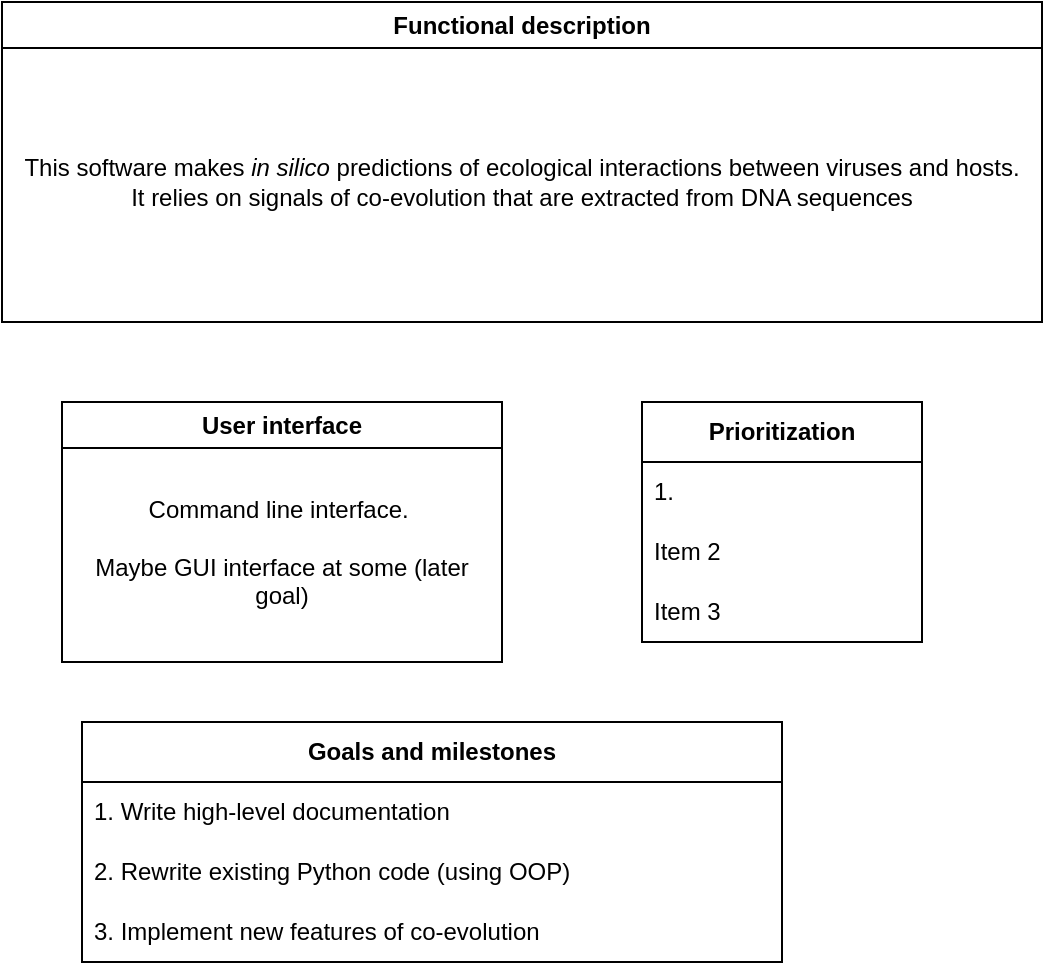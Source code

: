 <mxfile version="20.7.4" type="device"><diagram id="X6-MUVRFtW06gfDOpB6T" name="Page-1"><mxGraphModel dx="872" dy="602" grid="1" gridSize="10" guides="1" tooltips="1" connect="1" arrows="1" fold="1" page="1" pageScale="1" pageWidth="600" pageHeight="900" math="0" shadow="0"><root><mxCell id="0"/><mxCell id="1" parent="0"/><mxCell id="qYnsSrqgmrfwsuLpY-uK-2" value="&lt;b&gt;Prioritization&lt;/b&gt;" style="swimlane;fontStyle=0;childLayout=stackLayout;horizontal=1;startSize=30;horizontalStack=0;resizeParent=1;resizeParentMax=0;resizeLast=0;collapsible=1;marginBottom=0;whiteSpace=wrap;html=1;" parent="1" vertex="1"><mxGeometry x="360" y="240" width="140" height="120" as="geometry"><mxRectangle x="190" y="210" width="60" height="30" as="alternateBounds"/></mxGeometry></mxCell><mxCell id="qYnsSrqgmrfwsuLpY-uK-3" value="1.&amp;nbsp;" style="text;strokeColor=none;fillColor=none;align=left;verticalAlign=middle;spacingLeft=4;spacingRight=4;overflow=hidden;points=[[0,0.5],[1,0.5]];portConstraint=eastwest;rotatable=0;whiteSpace=wrap;html=1;" parent="qYnsSrqgmrfwsuLpY-uK-2" vertex="1"><mxGeometry y="30" width="140" height="30" as="geometry"/></mxCell><mxCell id="qYnsSrqgmrfwsuLpY-uK-4" value="Item 2" style="text;strokeColor=none;fillColor=none;align=left;verticalAlign=middle;spacingLeft=4;spacingRight=4;overflow=hidden;points=[[0,0.5],[1,0.5]];portConstraint=eastwest;rotatable=0;whiteSpace=wrap;html=1;" parent="qYnsSrqgmrfwsuLpY-uK-2" vertex="1"><mxGeometry y="60" width="140" height="30" as="geometry"/></mxCell><mxCell id="qYnsSrqgmrfwsuLpY-uK-5" value="Item 3" style="text;strokeColor=none;fillColor=none;align=left;verticalAlign=middle;spacingLeft=4;spacingRight=4;overflow=hidden;points=[[0,0.5],[1,0.5]];portConstraint=eastwest;rotatable=0;whiteSpace=wrap;html=1;" parent="qYnsSrqgmrfwsuLpY-uK-2" vertex="1"><mxGeometry y="90" width="140" height="30" as="geometry"/></mxCell><mxCell id="DrhlKppPBU49Y5GtnEVb-1" value="Functional description" style="swimlane;whiteSpace=wrap;html=1;" parent="1" vertex="1"><mxGeometry x="40" y="40" width="520" height="160" as="geometry"/></mxCell><mxCell id="4lpUZUwhmskm5kOE0m10-2" value="This software makes &lt;i&gt;in silico &lt;/i&gt;predictions of ecological interactions between viruses and hosts. It relies on signals of co-evolution that are extracted from DNA sequences" style="text;html=1;strokeColor=none;fillColor=none;align=center;verticalAlign=middle;whiteSpace=wrap;rounded=0;" vertex="1" parent="DrhlKppPBU49Y5GtnEVb-1"><mxGeometry x="10" y="40" width="500" height="100" as="geometry"/></mxCell><mxCell id="DrhlKppPBU49Y5GtnEVb-2" value="User interface" style="swimlane;whiteSpace=wrap;html=1;" parent="1" vertex="1"><mxGeometry x="70" y="240" width="220" height="130" as="geometry"/></mxCell><mxCell id="4lpUZUwhmskm5kOE0m10-1" value="Command line interface.&amp;nbsp;&lt;br&gt;&lt;br&gt;Maybe GUI interface at some (later goal)" style="text;html=1;strokeColor=none;fillColor=none;align=center;verticalAlign=middle;whiteSpace=wrap;rounded=0;" vertex="1" parent="DrhlKppPBU49Y5GtnEVb-2"><mxGeometry x="10" y="30" width="200" height="90" as="geometry"/></mxCell><mxCell id="DrhlKppPBU49Y5GtnEVb-3" value="&lt;b&gt;Goals and milestones&lt;/b&gt;" style="swimlane;fontStyle=0;childLayout=stackLayout;horizontal=1;startSize=30;horizontalStack=0;resizeParent=1;resizeParentMax=0;resizeLast=0;collapsible=1;marginBottom=0;whiteSpace=wrap;html=1;" parent="1" vertex="1"><mxGeometry x="80" y="400" width="350" height="120" as="geometry"/></mxCell><mxCell id="DrhlKppPBU49Y5GtnEVb-4" value="1. Write high-level documentation" style="text;strokeColor=none;fillColor=none;align=left;verticalAlign=middle;spacingLeft=4;spacingRight=4;overflow=hidden;points=[[0,0.5],[1,0.5]];portConstraint=eastwest;rotatable=0;whiteSpace=wrap;html=1;" parent="DrhlKppPBU49Y5GtnEVb-3" vertex="1"><mxGeometry y="30" width="350" height="30" as="geometry"/></mxCell><mxCell id="DrhlKppPBU49Y5GtnEVb-5" value="2. Rewrite existing Python code (using OOP)" style="text;strokeColor=none;fillColor=none;align=left;verticalAlign=middle;spacingLeft=4;spacingRight=4;overflow=hidden;points=[[0,0.5],[1,0.5]];portConstraint=eastwest;rotatable=0;whiteSpace=wrap;html=1;" parent="DrhlKppPBU49Y5GtnEVb-3" vertex="1"><mxGeometry y="60" width="350" height="30" as="geometry"/></mxCell><mxCell id="DrhlKppPBU49Y5GtnEVb-6" value="3. Implement new features of co-evolution" style="text;strokeColor=none;fillColor=none;align=left;verticalAlign=middle;spacingLeft=4;spacingRight=4;overflow=hidden;points=[[0,0.5],[1,0.5]];portConstraint=eastwest;rotatable=0;whiteSpace=wrap;html=1;" parent="DrhlKppPBU49Y5GtnEVb-3" vertex="1"><mxGeometry y="90" width="350" height="30" as="geometry"/></mxCell></root></mxGraphModel></diagram></mxfile>